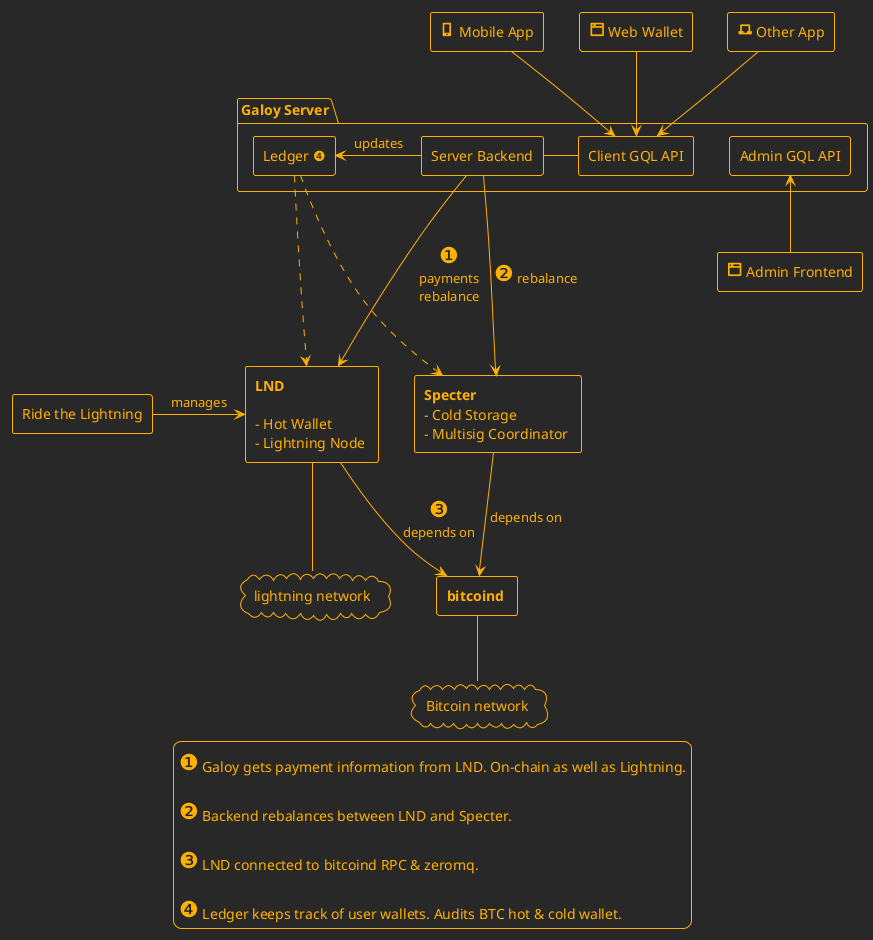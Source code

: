 @startuml
!theme crt-amber
skinparam componentStyle rectangle

'-----------components----------
rectangle "<size:20><&browser></size> Admin Frontend" as AF
rectangle "<size:20><&phone></size> Mobile App" as MA
rectangle "<size:20><&browser></size> Web Wallet" as WW
rectangle "<size:20><&laptop></size> Other App" as OA

package "Galoy Server"{
[Admin GQL API] as AA
[Client GQL API] as GA
[Ledger ❹] as LG
[Server Backend] as SB
}

together {
[Ride the Lightning] as RTL
component LND [
<b>LND

- Hot Wallet
- Lightning Node ]
  }
  component Specter[
  <b>Specter
- Cold Storage
- Multisig Coordinator ]

component bitcoind[
**bitcoind** ]

cloud "lightning network" as lightning
cloud "Bitcoin network" as btcnet

'-----------connections----------
'Galoy Server Connections
AF -u-> AA
MA --> GA
WW --> GA
OA --> GA
'For better formatting
GA -[hidden]r- AA

SB - GA
LG <- SB : updates

LG ...> LND
LG ...> Specter

SB --> LND : <size:22>❶</size>\npayments\nrebalance
SB --> Specter : <size:22>❷</size> rebalance
LND -- lightning
RTL -r-> LND : manages
Specter --> bitcoind : depends on
LND --> bitcoind : <size:22>❸</size>\ndepends on
bitcoind -- btcnet

legend
<size:22>❶</size> Galoy gets payment information from LND. On-chain as well as Lightning.

<size:22>❷</size> Backend rebalances between LND and Specter.

<size:22>❸</size> LND connected to bitcoind RPC & zeromq.

<size:22>❹</size> Ledger keeps track of user wallets. Audits BTC hot & cold wallet.
endlegend
@enduml
